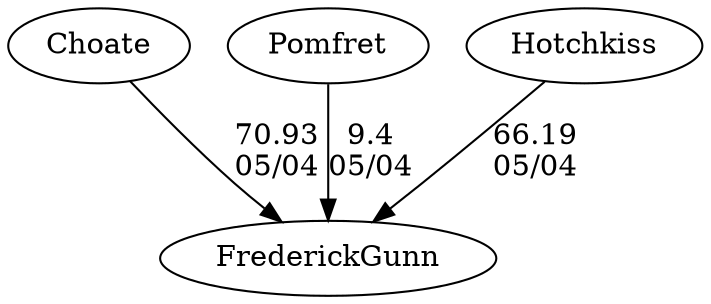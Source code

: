 digraph girls4foursFrederickGunn {Choate [URL="girls4foursFrederickGunnChoate.html"];Pomfret [URL="girls4foursFrederickGunnPomfret.html"];Hotchkiss [URL="girls4foursFrederickGunnHotchkiss.html"];FrederickGunn [URL="girls4foursFrederickGunnFrederickGunn.html"];Choate -> FrederickGunn[label="70.93
05/04", weight="30", tooltip="Founder's Day Regatta			
", URL="", random="random"]; 
Hotchkiss -> FrederickGunn[label="66.19
05/04", weight="34", tooltip="Founder's Day Regatta			
", URL="", random="random"]; 
Pomfret -> FrederickGunn[label="9.4
05/04", weight="91", tooltip="Founder's Day Regatta			
", URL="", random="random"]}